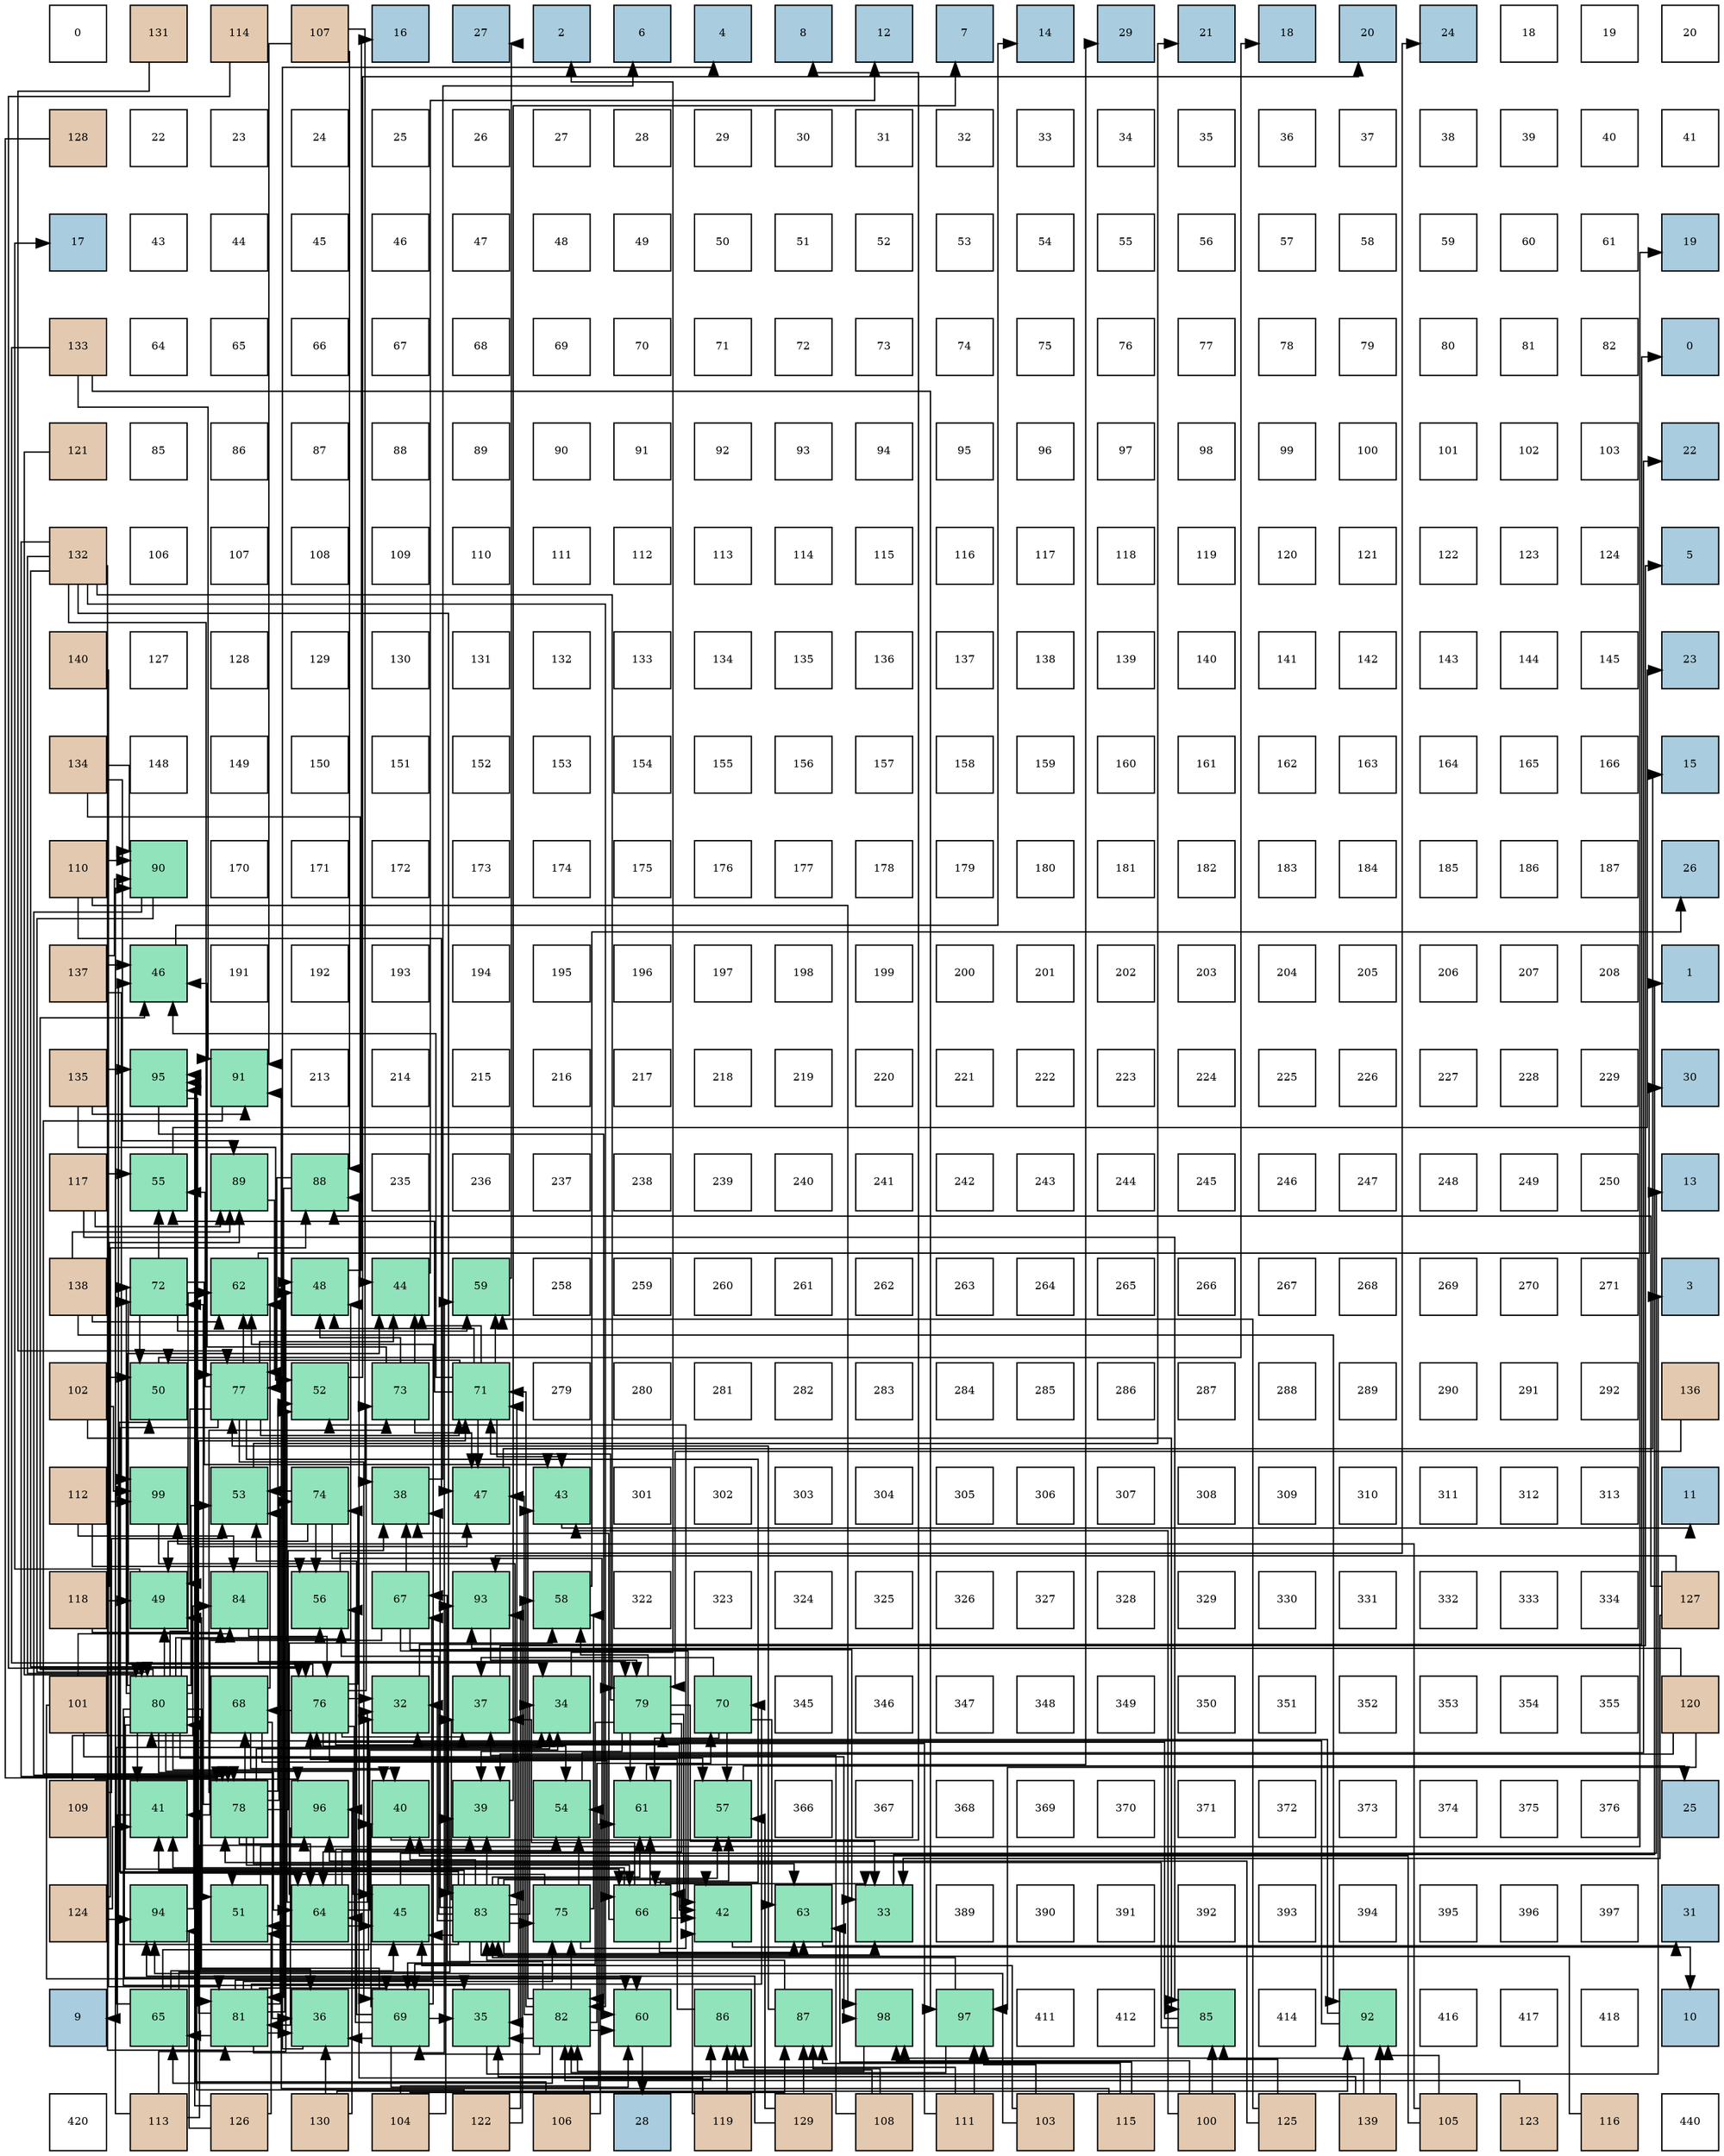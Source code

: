digraph layout{
 rankdir=TB;
 splines=ortho;
 node [style=filled shape=square fixedsize=true width=0.6];
0[label="0", fontsize=8, fillcolor="#ffffff"];
1[label="131", fontsize=8, fillcolor="#e3c9af"];
2[label="114", fontsize=8, fillcolor="#e3c9af"];
3[label="107", fontsize=8, fillcolor="#e3c9af"];
4[label="16", fontsize=8, fillcolor="#a9ccde"];
5[label="27", fontsize=8, fillcolor="#a9ccde"];
6[label="2", fontsize=8, fillcolor="#a9ccde"];
7[label="6", fontsize=8, fillcolor="#a9ccde"];
8[label="4", fontsize=8, fillcolor="#a9ccde"];
9[label="8", fontsize=8, fillcolor="#a9ccde"];
10[label="12", fontsize=8, fillcolor="#a9ccde"];
11[label="7", fontsize=8, fillcolor="#a9ccde"];
12[label="14", fontsize=8, fillcolor="#a9ccde"];
13[label="29", fontsize=8, fillcolor="#a9ccde"];
14[label="21", fontsize=8, fillcolor="#a9ccde"];
15[label="18", fontsize=8, fillcolor="#a9ccde"];
16[label="20", fontsize=8, fillcolor="#a9ccde"];
17[label="24", fontsize=8, fillcolor="#a9ccde"];
18[label="18", fontsize=8, fillcolor="#ffffff"];
19[label="19", fontsize=8, fillcolor="#ffffff"];
20[label="20", fontsize=8, fillcolor="#ffffff"];
21[label="128", fontsize=8, fillcolor="#e3c9af"];
22[label="22", fontsize=8, fillcolor="#ffffff"];
23[label="23", fontsize=8, fillcolor="#ffffff"];
24[label="24", fontsize=8, fillcolor="#ffffff"];
25[label="25", fontsize=8, fillcolor="#ffffff"];
26[label="26", fontsize=8, fillcolor="#ffffff"];
27[label="27", fontsize=8, fillcolor="#ffffff"];
28[label="28", fontsize=8, fillcolor="#ffffff"];
29[label="29", fontsize=8, fillcolor="#ffffff"];
30[label="30", fontsize=8, fillcolor="#ffffff"];
31[label="31", fontsize=8, fillcolor="#ffffff"];
32[label="32", fontsize=8, fillcolor="#ffffff"];
33[label="33", fontsize=8, fillcolor="#ffffff"];
34[label="34", fontsize=8, fillcolor="#ffffff"];
35[label="35", fontsize=8, fillcolor="#ffffff"];
36[label="36", fontsize=8, fillcolor="#ffffff"];
37[label="37", fontsize=8, fillcolor="#ffffff"];
38[label="38", fontsize=8, fillcolor="#ffffff"];
39[label="39", fontsize=8, fillcolor="#ffffff"];
40[label="40", fontsize=8, fillcolor="#ffffff"];
41[label="41", fontsize=8, fillcolor="#ffffff"];
42[label="17", fontsize=8, fillcolor="#a9ccde"];
43[label="43", fontsize=8, fillcolor="#ffffff"];
44[label="44", fontsize=8, fillcolor="#ffffff"];
45[label="45", fontsize=8, fillcolor="#ffffff"];
46[label="46", fontsize=8, fillcolor="#ffffff"];
47[label="47", fontsize=8, fillcolor="#ffffff"];
48[label="48", fontsize=8, fillcolor="#ffffff"];
49[label="49", fontsize=8, fillcolor="#ffffff"];
50[label="50", fontsize=8, fillcolor="#ffffff"];
51[label="51", fontsize=8, fillcolor="#ffffff"];
52[label="52", fontsize=8, fillcolor="#ffffff"];
53[label="53", fontsize=8, fillcolor="#ffffff"];
54[label="54", fontsize=8, fillcolor="#ffffff"];
55[label="55", fontsize=8, fillcolor="#ffffff"];
56[label="56", fontsize=8, fillcolor="#ffffff"];
57[label="57", fontsize=8, fillcolor="#ffffff"];
58[label="58", fontsize=8, fillcolor="#ffffff"];
59[label="59", fontsize=8, fillcolor="#ffffff"];
60[label="60", fontsize=8, fillcolor="#ffffff"];
61[label="61", fontsize=8, fillcolor="#ffffff"];
62[label="19", fontsize=8, fillcolor="#a9ccde"];
63[label="133", fontsize=8, fillcolor="#e3c9af"];
64[label="64", fontsize=8, fillcolor="#ffffff"];
65[label="65", fontsize=8, fillcolor="#ffffff"];
66[label="66", fontsize=8, fillcolor="#ffffff"];
67[label="67", fontsize=8, fillcolor="#ffffff"];
68[label="68", fontsize=8, fillcolor="#ffffff"];
69[label="69", fontsize=8, fillcolor="#ffffff"];
70[label="70", fontsize=8, fillcolor="#ffffff"];
71[label="71", fontsize=8, fillcolor="#ffffff"];
72[label="72", fontsize=8, fillcolor="#ffffff"];
73[label="73", fontsize=8, fillcolor="#ffffff"];
74[label="74", fontsize=8, fillcolor="#ffffff"];
75[label="75", fontsize=8, fillcolor="#ffffff"];
76[label="76", fontsize=8, fillcolor="#ffffff"];
77[label="77", fontsize=8, fillcolor="#ffffff"];
78[label="78", fontsize=8, fillcolor="#ffffff"];
79[label="79", fontsize=8, fillcolor="#ffffff"];
80[label="80", fontsize=8, fillcolor="#ffffff"];
81[label="81", fontsize=8, fillcolor="#ffffff"];
82[label="82", fontsize=8, fillcolor="#ffffff"];
83[label="0", fontsize=8, fillcolor="#a9ccde"];
84[label="121", fontsize=8, fillcolor="#e3c9af"];
85[label="85", fontsize=8, fillcolor="#ffffff"];
86[label="86", fontsize=8, fillcolor="#ffffff"];
87[label="87", fontsize=8, fillcolor="#ffffff"];
88[label="88", fontsize=8, fillcolor="#ffffff"];
89[label="89", fontsize=8, fillcolor="#ffffff"];
90[label="90", fontsize=8, fillcolor="#ffffff"];
91[label="91", fontsize=8, fillcolor="#ffffff"];
92[label="92", fontsize=8, fillcolor="#ffffff"];
93[label="93", fontsize=8, fillcolor="#ffffff"];
94[label="94", fontsize=8, fillcolor="#ffffff"];
95[label="95", fontsize=8, fillcolor="#ffffff"];
96[label="96", fontsize=8, fillcolor="#ffffff"];
97[label="97", fontsize=8, fillcolor="#ffffff"];
98[label="98", fontsize=8, fillcolor="#ffffff"];
99[label="99", fontsize=8, fillcolor="#ffffff"];
100[label="100", fontsize=8, fillcolor="#ffffff"];
101[label="101", fontsize=8, fillcolor="#ffffff"];
102[label="102", fontsize=8, fillcolor="#ffffff"];
103[label="103", fontsize=8, fillcolor="#ffffff"];
104[label="22", fontsize=8, fillcolor="#a9ccde"];
105[label="132", fontsize=8, fillcolor="#e3c9af"];
106[label="106", fontsize=8, fillcolor="#ffffff"];
107[label="107", fontsize=8, fillcolor="#ffffff"];
108[label="108", fontsize=8, fillcolor="#ffffff"];
109[label="109", fontsize=8, fillcolor="#ffffff"];
110[label="110", fontsize=8, fillcolor="#ffffff"];
111[label="111", fontsize=8, fillcolor="#ffffff"];
112[label="112", fontsize=8, fillcolor="#ffffff"];
113[label="113", fontsize=8, fillcolor="#ffffff"];
114[label="114", fontsize=8, fillcolor="#ffffff"];
115[label="115", fontsize=8, fillcolor="#ffffff"];
116[label="116", fontsize=8, fillcolor="#ffffff"];
117[label="117", fontsize=8, fillcolor="#ffffff"];
118[label="118", fontsize=8, fillcolor="#ffffff"];
119[label="119", fontsize=8, fillcolor="#ffffff"];
120[label="120", fontsize=8, fillcolor="#ffffff"];
121[label="121", fontsize=8, fillcolor="#ffffff"];
122[label="122", fontsize=8, fillcolor="#ffffff"];
123[label="123", fontsize=8, fillcolor="#ffffff"];
124[label="124", fontsize=8, fillcolor="#ffffff"];
125[label="5", fontsize=8, fillcolor="#a9ccde"];
126[label="140", fontsize=8, fillcolor="#e3c9af"];
127[label="127", fontsize=8, fillcolor="#ffffff"];
128[label="128", fontsize=8, fillcolor="#ffffff"];
129[label="129", fontsize=8, fillcolor="#ffffff"];
130[label="130", fontsize=8, fillcolor="#ffffff"];
131[label="131", fontsize=8, fillcolor="#ffffff"];
132[label="132", fontsize=8, fillcolor="#ffffff"];
133[label="133", fontsize=8, fillcolor="#ffffff"];
134[label="134", fontsize=8, fillcolor="#ffffff"];
135[label="135", fontsize=8, fillcolor="#ffffff"];
136[label="136", fontsize=8, fillcolor="#ffffff"];
137[label="137", fontsize=8, fillcolor="#ffffff"];
138[label="138", fontsize=8, fillcolor="#ffffff"];
139[label="139", fontsize=8, fillcolor="#ffffff"];
140[label="140", fontsize=8, fillcolor="#ffffff"];
141[label="141", fontsize=8, fillcolor="#ffffff"];
142[label="142", fontsize=8, fillcolor="#ffffff"];
143[label="143", fontsize=8, fillcolor="#ffffff"];
144[label="144", fontsize=8, fillcolor="#ffffff"];
145[label="145", fontsize=8, fillcolor="#ffffff"];
146[label="23", fontsize=8, fillcolor="#a9ccde"];
147[label="134", fontsize=8, fillcolor="#e3c9af"];
148[label="148", fontsize=8, fillcolor="#ffffff"];
149[label="149", fontsize=8, fillcolor="#ffffff"];
150[label="150", fontsize=8, fillcolor="#ffffff"];
151[label="151", fontsize=8, fillcolor="#ffffff"];
152[label="152", fontsize=8, fillcolor="#ffffff"];
153[label="153", fontsize=8, fillcolor="#ffffff"];
154[label="154", fontsize=8, fillcolor="#ffffff"];
155[label="155", fontsize=8, fillcolor="#ffffff"];
156[label="156", fontsize=8, fillcolor="#ffffff"];
157[label="157", fontsize=8, fillcolor="#ffffff"];
158[label="158", fontsize=8, fillcolor="#ffffff"];
159[label="159", fontsize=8, fillcolor="#ffffff"];
160[label="160", fontsize=8, fillcolor="#ffffff"];
161[label="161", fontsize=8, fillcolor="#ffffff"];
162[label="162", fontsize=8, fillcolor="#ffffff"];
163[label="163", fontsize=8, fillcolor="#ffffff"];
164[label="164", fontsize=8, fillcolor="#ffffff"];
165[label="165", fontsize=8, fillcolor="#ffffff"];
166[label="166", fontsize=8, fillcolor="#ffffff"];
167[label="15", fontsize=8, fillcolor="#a9ccde"];
168[label="110", fontsize=8, fillcolor="#e3c9af"];
169[label="90", fontsize=8, fillcolor="#91e3bb"];
170[label="170", fontsize=8, fillcolor="#ffffff"];
171[label="171", fontsize=8, fillcolor="#ffffff"];
172[label="172", fontsize=8, fillcolor="#ffffff"];
173[label="173", fontsize=8, fillcolor="#ffffff"];
174[label="174", fontsize=8, fillcolor="#ffffff"];
175[label="175", fontsize=8, fillcolor="#ffffff"];
176[label="176", fontsize=8, fillcolor="#ffffff"];
177[label="177", fontsize=8, fillcolor="#ffffff"];
178[label="178", fontsize=8, fillcolor="#ffffff"];
179[label="179", fontsize=8, fillcolor="#ffffff"];
180[label="180", fontsize=8, fillcolor="#ffffff"];
181[label="181", fontsize=8, fillcolor="#ffffff"];
182[label="182", fontsize=8, fillcolor="#ffffff"];
183[label="183", fontsize=8, fillcolor="#ffffff"];
184[label="184", fontsize=8, fillcolor="#ffffff"];
185[label="185", fontsize=8, fillcolor="#ffffff"];
186[label="186", fontsize=8, fillcolor="#ffffff"];
187[label="187", fontsize=8, fillcolor="#ffffff"];
188[label="26", fontsize=8, fillcolor="#a9ccde"];
189[label="137", fontsize=8, fillcolor="#e3c9af"];
190[label="46", fontsize=8, fillcolor="#91e3bb"];
191[label="191", fontsize=8, fillcolor="#ffffff"];
192[label="192", fontsize=8, fillcolor="#ffffff"];
193[label="193", fontsize=8, fillcolor="#ffffff"];
194[label="194", fontsize=8, fillcolor="#ffffff"];
195[label="195", fontsize=8, fillcolor="#ffffff"];
196[label="196", fontsize=8, fillcolor="#ffffff"];
197[label="197", fontsize=8, fillcolor="#ffffff"];
198[label="198", fontsize=8, fillcolor="#ffffff"];
199[label="199", fontsize=8, fillcolor="#ffffff"];
200[label="200", fontsize=8, fillcolor="#ffffff"];
201[label="201", fontsize=8, fillcolor="#ffffff"];
202[label="202", fontsize=8, fillcolor="#ffffff"];
203[label="203", fontsize=8, fillcolor="#ffffff"];
204[label="204", fontsize=8, fillcolor="#ffffff"];
205[label="205", fontsize=8, fillcolor="#ffffff"];
206[label="206", fontsize=8, fillcolor="#ffffff"];
207[label="207", fontsize=8, fillcolor="#ffffff"];
208[label="208", fontsize=8, fillcolor="#ffffff"];
209[label="1", fontsize=8, fillcolor="#a9ccde"];
210[label="135", fontsize=8, fillcolor="#e3c9af"];
211[label="95", fontsize=8, fillcolor="#91e3bb"];
212[label="91", fontsize=8, fillcolor="#91e3bb"];
213[label="213", fontsize=8, fillcolor="#ffffff"];
214[label="214", fontsize=8, fillcolor="#ffffff"];
215[label="215", fontsize=8, fillcolor="#ffffff"];
216[label="216", fontsize=8, fillcolor="#ffffff"];
217[label="217", fontsize=8, fillcolor="#ffffff"];
218[label="218", fontsize=8, fillcolor="#ffffff"];
219[label="219", fontsize=8, fillcolor="#ffffff"];
220[label="220", fontsize=8, fillcolor="#ffffff"];
221[label="221", fontsize=8, fillcolor="#ffffff"];
222[label="222", fontsize=8, fillcolor="#ffffff"];
223[label="223", fontsize=8, fillcolor="#ffffff"];
224[label="224", fontsize=8, fillcolor="#ffffff"];
225[label="225", fontsize=8, fillcolor="#ffffff"];
226[label="226", fontsize=8, fillcolor="#ffffff"];
227[label="227", fontsize=8, fillcolor="#ffffff"];
228[label="228", fontsize=8, fillcolor="#ffffff"];
229[label="229", fontsize=8, fillcolor="#ffffff"];
230[label="30", fontsize=8, fillcolor="#a9ccde"];
231[label="117", fontsize=8, fillcolor="#e3c9af"];
232[label="55", fontsize=8, fillcolor="#91e3bb"];
233[label="89", fontsize=8, fillcolor="#91e3bb"];
234[label="88", fontsize=8, fillcolor="#91e3bb"];
235[label="235", fontsize=8, fillcolor="#ffffff"];
236[label="236", fontsize=8, fillcolor="#ffffff"];
237[label="237", fontsize=8, fillcolor="#ffffff"];
238[label="238", fontsize=8, fillcolor="#ffffff"];
239[label="239", fontsize=8, fillcolor="#ffffff"];
240[label="240", fontsize=8, fillcolor="#ffffff"];
241[label="241", fontsize=8, fillcolor="#ffffff"];
242[label="242", fontsize=8, fillcolor="#ffffff"];
243[label="243", fontsize=8, fillcolor="#ffffff"];
244[label="244", fontsize=8, fillcolor="#ffffff"];
245[label="245", fontsize=8, fillcolor="#ffffff"];
246[label="246", fontsize=8, fillcolor="#ffffff"];
247[label="247", fontsize=8, fillcolor="#ffffff"];
248[label="248", fontsize=8, fillcolor="#ffffff"];
249[label="249", fontsize=8, fillcolor="#ffffff"];
250[label="250", fontsize=8, fillcolor="#ffffff"];
251[label="13", fontsize=8, fillcolor="#a9ccde"];
252[label="138", fontsize=8, fillcolor="#e3c9af"];
253[label="72", fontsize=8, fillcolor="#91e3bb"];
254[label="62", fontsize=8, fillcolor="#91e3bb"];
255[label="48", fontsize=8, fillcolor="#91e3bb"];
256[label="44", fontsize=8, fillcolor="#91e3bb"];
257[label="59", fontsize=8, fillcolor="#91e3bb"];
258[label="258", fontsize=8, fillcolor="#ffffff"];
259[label="259", fontsize=8, fillcolor="#ffffff"];
260[label="260", fontsize=8, fillcolor="#ffffff"];
261[label="261", fontsize=8, fillcolor="#ffffff"];
262[label="262", fontsize=8, fillcolor="#ffffff"];
263[label="263", fontsize=8, fillcolor="#ffffff"];
264[label="264", fontsize=8, fillcolor="#ffffff"];
265[label="265", fontsize=8, fillcolor="#ffffff"];
266[label="266", fontsize=8, fillcolor="#ffffff"];
267[label="267", fontsize=8, fillcolor="#ffffff"];
268[label="268", fontsize=8, fillcolor="#ffffff"];
269[label="269", fontsize=8, fillcolor="#ffffff"];
270[label="270", fontsize=8, fillcolor="#ffffff"];
271[label="271", fontsize=8, fillcolor="#ffffff"];
272[label="3", fontsize=8, fillcolor="#a9ccde"];
273[label="102", fontsize=8, fillcolor="#e3c9af"];
274[label="50", fontsize=8, fillcolor="#91e3bb"];
275[label="77", fontsize=8, fillcolor="#91e3bb"];
276[label="52", fontsize=8, fillcolor="#91e3bb"];
277[label="73", fontsize=8, fillcolor="#91e3bb"];
278[label="71", fontsize=8, fillcolor="#91e3bb"];
279[label="279", fontsize=8, fillcolor="#ffffff"];
280[label="280", fontsize=8, fillcolor="#ffffff"];
281[label="281", fontsize=8, fillcolor="#ffffff"];
282[label="282", fontsize=8, fillcolor="#ffffff"];
283[label="283", fontsize=8, fillcolor="#ffffff"];
284[label="284", fontsize=8, fillcolor="#ffffff"];
285[label="285", fontsize=8, fillcolor="#ffffff"];
286[label="286", fontsize=8, fillcolor="#ffffff"];
287[label="287", fontsize=8, fillcolor="#ffffff"];
288[label="288", fontsize=8, fillcolor="#ffffff"];
289[label="289", fontsize=8, fillcolor="#ffffff"];
290[label="290", fontsize=8, fillcolor="#ffffff"];
291[label="291", fontsize=8, fillcolor="#ffffff"];
292[label="292", fontsize=8, fillcolor="#ffffff"];
293[label="136", fontsize=8, fillcolor="#e3c9af"];
294[label="112", fontsize=8, fillcolor="#e3c9af"];
295[label="99", fontsize=8, fillcolor="#91e3bb"];
296[label="53", fontsize=8, fillcolor="#91e3bb"];
297[label="74", fontsize=8, fillcolor="#91e3bb"];
298[label="38", fontsize=8, fillcolor="#91e3bb"];
299[label="47", fontsize=8, fillcolor="#91e3bb"];
300[label="43", fontsize=8, fillcolor="#91e3bb"];
301[label="301", fontsize=8, fillcolor="#ffffff"];
302[label="302", fontsize=8, fillcolor="#ffffff"];
303[label="303", fontsize=8, fillcolor="#ffffff"];
304[label="304", fontsize=8, fillcolor="#ffffff"];
305[label="305", fontsize=8, fillcolor="#ffffff"];
306[label="306", fontsize=8, fillcolor="#ffffff"];
307[label="307", fontsize=8, fillcolor="#ffffff"];
308[label="308", fontsize=8, fillcolor="#ffffff"];
309[label="309", fontsize=8, fillcolor="#ffffff"];
310[label="310", fontsize=8, fillcolor="#ffffff"];
311[label="311", fontsize=8, fillcolor="#ffffff"];
312[label="312", fontsize=8, fillcolor="#ffffff"];
313[label="313", fontsize=8, fillcolor="#ffffff"];
314[label="11", fontsize=8, fillcolor="#a9ccde"];
315[label="118", fontsize=8, fillcolor="#e3c9af"];
316[label="49", fontsize=8, fillcolor="#91e3bb"];
317[label="84", fontsize=8, fillcolor="#91e3bb"];
318[label="56", fontsize=8, fillcolor="#91e3bb"];
319[label="67", fontsize=8, fillcolor="#91e3bb"];
320[label="93", fontsize=8, fillcolor="#91e3bb"];
321[label="58", fontsize=8, fillcolor="#91e3bb"];
322[label="322", fontsize=8, fillcolor="#ffffff"];
323[label="323", fontsize=8, fillcolor="#ffffff"];
324[label="324", fontsize=8, fillcolor="#ffffff"];
325[label="325", fontsize=8, fillcolor="#ffffff"];
326[label="326", fontsize=8, fillcolor="#ffffff"];
327[label="327", fontsize=8, fillcolor="#ffffff"];
328[label="328", fontsize=8, fillcolor="#ffffff"];
329[label="329", fontsize=8, fillcolor="#ffffff"];
330[label="330", fontsize=8, fillcolor="#ffffff"];
331[label="331", fontsize=8, fillcolor="#ffffff"];
332[label="332", fontsize=8, fillcolor="#ffffff"];
333[label="333", fontsize=8, fillcolor="#ffffff"];
334[label="334", fontsize=8, fillcolor="#ffffff"];
335[label="127", fontsize=8, fillcolor="#e3c9af"];
336[label="101", fontsize=8, fillcolor="#e3c9af"];
337[label="80", fontsize=8, fillcolor="#91e3bb"];
338[label="68", fontsize=8, fillcolor="#91e3bb"];
339[label="76", fontsize=8, fillcolor="#91e3bb"];
340[label="32", fontsize=8, fillcolor="#91e3bb"];
341[label="37", fontsize=8, fillcolor="#91e3bb"];
342[label="34", fontsize=8, fillcolor="#91e3bb"];
343[label="79", fontsize=8, fillcolor="#91e3bb"];
344[label="70", fontsize=8, fillcolor="#91e3bb"];
345[label="345", fontsize=8, fillcolor="#ffffff"];
346[label="346", fontsize=8, fillcolor="#ffffff"];
347[label="347", fontsize=8, fillcolor="#ffffff"];
348[label="348", fontsize=8, fillcolor="#ffffff"];
349[label="349", fontsize=8, fillcolor="#ffffff"];
350[label="350", fontsize=8, fillcolor="#ffffff"];
351[label="351", fontsize=8, fillcolor="#ffffff"];
352[label="352", fontsize=8, fillcolor="#ffffff"];
353[label="353", fontsize=8, fillcolor="#ffffff"];
354[label="354", fontsize=8, fillcolor="#ffffff"];
355[label="355", fontsize=8, fillcolor="#ffffff"];
356[label="120", fontsize=8, fillcolor="#e3c9af"];
357[label="109", fontsize=8, fillcolor="#e3c9af"];
358[label="41", fontsize=8, fillcolor="#91e3bb"];
359[label="78", fontsize=8, fillcolor="#91e3bb"];
360[label="96", fontsize=8, fillcolor="#91e3bb"];
361[label="40", fontsize=8, fillcolor="#91e3bb"];
362[label="39", fontsize=8, fillcolor="#91e3bb"];
363[label="54", fontsize=8, fillcolor="#91e3bb"];
364[label="61", fontsize=8, fillcolor="#91e3bb"];
365[label="57", fontsize=8, fillcolor="#91e3bb"];
366[label="366", fontsize=8, fillcolor="#ffffff"];
367[label="367", fontsize=8, fillcolor="#ffffff"];
368[label="368", fontsize=8, fillcolor="#ffffff"];
369[label="369", fontsize=8, fillcolor="#ffffff"];
370[label="370", fontsize=8, fillcolor="#ffffff"];
371[label="371", fontsize=8, fillcolor="#ffffff"];
372[label="372", fontsize=8, fillcolor="#ffffff"];
373[label="373", fontsize=8, fillcolor="#ffffff"];
374[label="374", fontsize=8, fillcolor="#ffffff"];
375[label="375", fontsize=8, fillcolor="#ffffff"];
376[label="376", fontsize=8, fillcolor="#ffffff"];
377[label="25", fontsize=8, fillcolor="#a9ccde"];
378[label="124", fontsize=8, fillcolor="#e3c9af"];
379[label="94", fontsize=8, fillcolor="#91e3bb"];
380[label="51", fontsize=8, fillcolor="#91e3bb"];
381[label="64", fontsize=8, fillcolor="#91e3bb"];
382[label="45", fontsize=8, fillcolor="#91e3bb"];
383[label="83", fontsize=8, fillcolor="#91e3bb"];
384[label="75", fontsize=8, fillcolor="#91e3bb"];
385[label="66", fontsize=8, fillcolor="#91e3bb"];
386[label="42", fontsize=8, fillcolor="#91e3bb"];
387[label="63", fontsize=8, fillcolor="#91e3bb"];
388[label="33", fontsize=8, fillcolor="#91e3bb"];
389[label="389", fontsize=8, fillcolor="#ffffff"];
390[label="390", fontsize=8, fillcolor="#ffffff"];
391[label="391", fontsize=8, fillcolor="#ffffff"];
392[label="392", fontsize=8, fillcolor="#ffffff"];
393[label="393", fontsize=8, fillcolor="#ffffff"];
394[label="394", fontsize=8, fillcolor="#ffffff"];
395[label="395", fontsize=8, fillcolor="#ffffff"];
396[label="396", fontsize=8, fillcolor="#ffffff"];
397[label="397", fontsize=8, fillcolor="#ffffff"];
398[label="31", fontsize=8, fillcolor="#a9ccde"];
399[label="9", fontsize=8, fillcolor="#a9ccde"];
400[label="65", fontsize=8, fillcolor="#91e3bb"];
401[label="81", fontsize=8, fillcolor="#91e3bb"];
402[label="36", fontsize=8, fillcolor="#91e3bb"];
403[label="69", fontsize=8, fillcolor="#91e3bb"];
404[label="35", fontsize=8, fillcolor="#91e3bb"];
405[label="82", fontsize=8, fillcolor="#91e3bb"];
406[label="60", fontsize=8, fillcolor="#91e3bb"];
407[label="86", fontsize=8, fillcolor="#91e3bb"];
408[label="87", fontsize=8, fillcolor="#91e3bb"];
409[label="98", fontsize=8, fillcolor="#91e3bb"];
410[label="97", fontsize=8, fillcolor="#91e3bb"];
411[label="411", fontsize=8, fillcolor="#ffffff"];
412[label="412", fontsize=8, fillcolor="#ffffff"];
413[label="85", fontsize=8, fillcolor="#91e3bb"];
414[label="414", fontsize=8, fillcolor="#ffffff"];
415[label="92", fontsize=8, fillcolor="#91e3bb"];
416[label="416", fontsize=8, fillcolor="#ffffff"];
417[label="417", fontsize=8, fillcolor="#ffffff"];
418[label="418", fontsize=8, fillcolor="#ffffff"];
419[label="10", fontsize=8, fillcolor="#a9ccde"];
420[label="420", fontsize=8, fillcolor="#ffffff"];
421[label="113", fontsize=8, fillcolor="#e3c9af"];
422[label="126", fontsize=8, fillcolor="#e3c9af"];
423[label="130", fontsize=8, fillcolor="#e3c9af"];
424[label="104", fontsize=8, fillcolor="#e3c9af"];
425[label="122", fontsize=8, fillcolor="#e3c9af"];
426[label="106", fontsize=8, fillcolor="#e3c9af"];
427[label="28", fontsize=8, fillcolor="#a9ccde"];
428[label="119", fontsize=8, fillcolor="#e3c9af"];
429[label="129", fontsize=8, fillcolor="#e3c9af"];
430[label="108", fontsize=8, fillcolor="#e3c9af"];
431[label="111", fontsize=8, fillcolor="#e3c9af"];
432[label="103", fontsize=8, fillcolor="#e3c9af"];
433[label="115", fontsize=8, fillcolor="#e3c9af"];
434[label="100", fontsize=8, fillcolor="#e3c9af"];
435[label="125", fontsize=8, fillcolor="#e3c9af"];
436[label="139", fontsize=8, fillcolor="#e3c9af"];
437[label="105", fontsize=8, fillcolor="#e3c9af"];
438[label="123", fontsize=8, fillcolor="#e3c9af"];
439[label="116", fontsize=8, fillcolor="#e3c9af"];
440[label="440", fontsize=8, fillcolor="#ffffff"];
edge [constraint=false, style=vis];340 -> 83;
388 -> 209;
342 -> 6;
404 -> 272;
402 -> 8;
341 -> 125;
298 -> 7;
362 -> 11;
361 -> 9;
358 -> 399;
386 -> 419;
300 -> 314;
256 -> 10;
382 -> 251;
190 -> 12;
299 -> 167;
255 -> 4;
316 -> 42;
274 -> 15;
380 -> 62;
276 -> 16;
296 -> 14;
363 -> 104;
232 -> 146;
318 -> 17;
365 -> 377;
321 -> 188;
257 -> 5;
406 -> 427;
364 -> 13;
254 -> 230;
387 -> 398;
381 -> 340;
381 -> 342;
381 -> 362;
381 -> 382;
381 -> 380;
381 -> 276;
381 -> 363;
381 -> 321;
400 -> 340;
400 -> 342;
400 -> 362;
400 -> 382;
385 -> 388;
385 -> 341;
385 -> 298;
385 -> 358;
385 -> 386;
385 -> 365;
385 -> 364;
385 -> 387;
319 -> 388;
319 -> 298;
319 -> 358;
319 -> 386;
338 -> 404;
338 -> 402;
338 -> 361;
338 -> 254;
403 -> 404;
403 -> 402;
403 -> 361;
403 -> 316;
403 -> 296;
403 -> 318;
403 -> 406;
403 -> 254;
344 -> 341;
344 -> 365;
344 -> 364;
344 -> 387;
278 -> 300;
278 -> 256;
278 -> 190;
278 -> 299;
278 -> 255;
278 -> 274;
278 -> 232;
278 -> 257;
253 -> 300;
253 -> 274;
253 -> 232;
253 -> 257;
277 -> 256;
277 -> 190;
277 -> 299;
277 -> 255;
297 -> 316;
297 -> 296;
297 -> 318;
297 -> 406;
384 -> 380;
384 -> 276;
384 -> 363;
384 -> 321;
339 -> 340;
339 -> 341;
339 -> 386;
339 -> 363;
339 -> 381;
339 -> 385;
339 -> 338;
339 -> 253;
339 -> 277;
339 -> 297;
275 -> 256;
275 -> 316;
275 -> 232;
275 -> 254;
275 -> 381;
275 -> 385;
275 -> 403;
275 -> 278;
359 -> 342;
359 -> 298;
359 -> 276;
359 -> 387;
359 -> 381;
359 -> 385;
359 -> 338;
359 -> 253;
359 -> 277;
359 -> 297;
343 -> 388;
343 -> 362;
343 -> 321;
343 -> 364;
343 -> 381;
343 -> 385;
343 -> 403;
343 -> 278;
337 -> 404;
337 -> 402;
337 -> 361;
337 -> 358;
337 -> 256;
337 -> 382;
337 -> 190;
337 -> 299;
337 -> 255;
337 -> 316;
337 -> 380;
337 -> 296;
337 -> 318;
337 -> 365;
337 -> 406;
337 -> 254;
337 -> 381;
337 -> 385;
337 -> 253;
401 -> 402;
401 -> 255;
401 -> 296;
401 -> 257;
401 -> 400;
401 -> 319;
401 -> 403;
401 -> 344;
401 -> 278;
401 -> 384;
405 -> 404;
405 -> 300;
405 -> 299;
405 -> 406;
405 -> 400;
405 -> 319;
405 -> 403;
405 -> 344;
405 -> 278;
405 -> 384;
383 -> 340;
383 -> 388;
383 -> 342;
383 -> 341;
383 -> 298;
383 -> 362;
383 -> 361;
383 -> 358;
383 -> 386;
383 -> 382;
383 -> 190;
383 -> 274;
383 -> 318;
383 -> 365;
383 -> 364;
383 -> 387;
383 -> 403;
383 -> 278;
383 -> 384;
317 -> 339;
317 -> 343;
413 -> 339;
413 -> 359;
407 -> 339;
408 -> 275;
408 -> 383;
234 -> 275;
234 -> 401;
233 -> 275;
169 -> 359;
169 -> 337;
212 -> 359;
415 -> 343;
415 -> 337;
320 -> 343;
379 -> 337;
211 -> 401;
211 -> 405;
360 -> 401;
410 -> 405;
410 -> 383;
409 -> 405;
295 -> 383;
434 -> 300;
434 -> 413;
434 -> 409;
336 -> 406;
336 -> 317;
336 -> 409;
273 -> 274;
273 -> 413;
273 -> 295;
432 -> 382;
432 -> 379;
432 -> 410;
424 -> 364;
424 -> 408;
424 -> 320;
437 -> 361;
437 -> 415;
437 -> 295;
426 -> 363;
426 -> 407;
426 -> 211;
3 -> 298;
3 -> 234;
3 -> 212;
430 -> 341;
430 -> 407;
430 -> 408;
357 -> 296;
357 -> 317;
357 -> 360;
168 -> 299;
168 -> 169;
168 -> 409;
431 -> 340;
431 -> 407;
431 -> 410;
294 -> 318;
294 -> 317;
294 -> 295;
421 -> 255;
421 -> 169;
421 -> 360;
2 -> 339;
433 -> 387;
433 -> 408;
433 -> 212;
439 -> 383;
231 -> 232;
231 -> 413;
231 -> 233;
315 -> 316;
315 -> 317;
315 -> 233;
428 -> 386;
428 -> 407;
428 -> 234;
356 -> 362;
356 -> 320;
356 -> 410;
84 -> 337;
425 -> 321;
425 -> 320;
425 -> 211;
438 -> 405;
378 -> 358;
378 -> 234;
378 -> 379;
435 -> 257;
435 -> 413;
435 -> 360;
422 -> 380;
422 -> 379;
422 -> 211;
335 -> 388;
335 -> 234;
335 -> 320;
21 -> 359;
429 -> 365;
429 -> 408;
429 -> 379;
423 -> 402;
423 -> 415;
423 -> 360;
1 -> 275;
105 -> 339;
105 -> 275;
105 -> 359;
105 -> 343;
105 -> 337;
105 -> 401;
105 -> 405;
105 -> 383;
63 -> 342;
63 -> 212;
63 -> 410;
147 -> 256;
147 -> 233;
147 -> 169;
210 -> 276;
210 -> 212;
210 -> 211;
293 -> 343;
189 -> 190;
189 -> 169;
189 -> 295;
252 -> 254;
252 -> 233;
252 -> 415;
436 -> 404;
436 -> 415;
436 -> 409;
126 -> 401;
edge [constraint=true, style=invis];
0 -> 21 -> 42 -> 63 -> 84 -> 105 -> 126 -> 147 -> 168 -> 189 -> 210 -> 231 -> 252 -> 273 -> 294 -> 315 -> 336 -> 357 -> 378 -> 399 -> 420;
1 -> 22 -> 43 -> 64 -> 85 -> 106 -> 127 -> 148 -> 169 -> 190 -> 211 -> 232 -> 253 -> 274 -> 295 -> 316 -> 337 -> 358 -> 379 -> 400 -> 421;
2 -> 23 -> 44 -> 65 -> 86 -> 107 -> 128 -> 149 -> 170 -> 191 -> 212 -> 233 -> 254 -> 275 -> 296 -> 317 -> 338 -> 359 -> 380 -> 401 -> 422;
3 -> 24 -> 45 -> 66 -> 87 -> 108 -> 129 -> 150 -> 171 -> 192 -> 213 -> 234 -> 255 -> 276 -> 297 -> 318 -> 339 -> 360 -> 381 -> 402 -> 423;
4 -> 25 -> 46 -> 67 -> 88 -> 109 -> 130 -> 151 -> 172 -> 193 -> 214 -> 235 -> 256 -> 277 -> 298 -> 319 -> 340 -> 361 -> 382 -> 403 -> 424;
5 -> 26 -> 47 -> 68 -> 89 -> 110 -> 131 -> 152 -> 173 -> 194 -> 215 -> 236 -> 257 -> 278 -> 299 -> 320 -> 341 -> 362 -> 383 -> 404 -> 425;
6 -> 27 -> 48 -> 69 -> 90 -> 111 -> 132 -> 153 -> 174 -> 195 -> 216 -> 237 -> 258 -> 279 -> 300 -> 321 -> 342 -> 363 -> 384 -> 405 -> 426;
7 -> 28 -> 49 -> 70 -> 91 -> 112 -> 133 -> 154 -> 175 -> 196 -> 217 -> 238 -> 259 -> 280 -> 301 -> 322 -> 343 -> 364 -> 385 -> 406 -> 427;
8 -> 29 -> 50 -> 71 -> 92 -> 113 -> 134 -> 155 -> 176 -> 197 -> 218 -> 239 -> 260 -> 281 -> 302 -> 323 -> 344 -> 365 -> 386 -> 407 -> 428;
9 -> 30 -> 51 -> 72 -> 93 -> 114 -> 135 -> 156 -> 177 -> 198 -> 219 -> 240 -> 261 -> 282 -> 303 -> 324 -> 345 -> 366 -> 387 -> 408 -> 429;
10 -> 31 -> 52 -> 73 -> 94 -> 115 -> 136 -> 157 -> 178 -> 199 -> 220 -> 241 -> 262 -> 283 -> 304 -> 325 -> 346 -> 367 -> 388 -> 409 -> 430;
11 -> 32 -> 53 -> 74 -> 95 -> 116 -> 137 -> 158 -> 179 -> 200 -> 221 -> 242 -> 263 -> 284 -> 305 -> 326 -> 347 -> 368 -> 389 -> 410 -> 431;
12 -> 33 -> 54 -> 75 -> 96 -> 117 -> 138 -> 159 -> 180 -> 201 -> 222 -> 243 -> 264 -> 285 -> 306 -> 327 -> 348 -> 369 -> 390 -> 411 -> 432;
13 -> 34 -> 55 -> 76 -> 97 -> 118 -> 139 -> 160 -> 181 -> 202 -> 223 -> 244 -> 265 -> 286 -> 307 -> 328 -> 349 -> 370 -> 391 -> 412 -> 433;
14 -> 35 -> 56 -> 77 -> 98 -> 119 -> 140 -> 161 -> 182 -> 203 -> 224 -> 245 -> 266 -> 287 -> 308 -> 329 -> 350 -> 371 -> 392 -> 413 -> 434;
15 -> 36 -> 57 -> 78 -> 99 -> 120 -> 141 -> 162 -> 183 -> 204 -> 225 -> 246 -> 267 -> 288 -> 309 -> 330 -> 351 -> 372 -> 393 -> 414 -> 435;
16 -> 37 -> 58 -> 79 -> 100 -> 121 -> 142 -> 163 -> 184 -> 205 -> 226 -> 247 -> 268 -> 289 -> 310 -> 331 -> 352 -> 373 -> 394 -> 415 -> 436;
17 -> 38 -> 59 -> 80 -> 101 -> 122 -> 143 -> 164 -> 185 -> 206 -> 227 -> 248 -> 269 -> 290 -> 311 -> 332 -> 353 -> 374 -> 395 -> 416 -> 437;
18 -> 39 -> 60 -> 81 -> 102 -> 123 -> 144 -> 165 -> 186 -> 207 -> 228 -> 249 -> 270 -> 291 -> 312 -> 333 -> 354 -> 375 -> 396 -> 417 -> 438;
19 -> 40 -> 61 -> 82 -> 103 -> 124 -> 145 -> 166 -> 187 -> 208 -> 229 -> 250 -> 271 -> 292 -> 313 -> 334 -> 355 -> 376 -> 397 -> 418 -> 439;
20 -> 41 -> 62 -> 83 -> 104 -> 125 -> 146 -> 167 -> 188 -> 209 -> 230 -> 251 -> 272 -> 293 -> 314 -> 335 -> 356 -> 377 -> 398 -> 419 -> 440;
rank = same {0 -> 1 -> 2 -> 3 -> 4 -> 5 -> 6 -> 7 -> 8 -> 9 -> 10 -> 11 -> 12 -> 13 -> 14 -> 15 -> 16 -> 17 -> 18 -> 19 -> 20};
rank = same {21 -> 22 -> 23 -> 24 -> 25 -> 26 -> 27 -> 28 -> 29 -> 30 -> 31 -> 32 -> 33 -> 34 -> 35 -> 36 -> 37 -> 38 -> 39 -> 40 -> 41};
rank = same {42 -> 43 -> 44 -> 45 -> 46 -> 47 -> 48 -> 49 -> 50 -> 51 -> 52 -> 53 -> 54 -> 55 -> 56 -> 57 -> 58 -> 59 -> 60 -> 61 -> 62};
rank = same {63 -> 64 -> 65 -> 66 -> 67 -> 68 -> 69 -> 70 -> 71 -> 72 -> 73 -> 74 -> 75 -> 76 -> 77 -> 78 -> 79 -> 80 -> 81 -> 82 -> 83};
rank = same {84 -> 85 -> 86 -> 87 -> 88 -> 89 -> 90 -> 91 -> 92 -> 93 -> 94 -> 95 -> 96 -> 97 -> 98 -> 99 -> 100 -> 101 -> 102 -> 103 -> 104};
rank = same {105 -> 106 -> 107 -> 108 -> 109 -> 110 -> 111 -> 112 -> 113 -> 114 -> 115 -> 116 -> 117 -> 118 -> 119 -> 120 -> 121 -> 122 -> 123 -> 124 -> 125};
rank = same {126 -> 127 -> 128 -> 129 -> 130 -> 131 -> 132 -> 133 -> 134 -> 135 -> 136 -> 137 -> 138 -> 139 -> 140 -> 141 -> 142 -> 143 -> 144 -> 145 -> 146};
rank = same {147 -> 148 -> 149 -> 150 -> 151 -> 152 -> 153 -> 154 -> 155 -> 156 -> 157 -> 158 -> 159 -> 160 -> 161 -> 162 -> 163 -> 164 -> 165 -> 166 -> 167};
rank = same {168 -> 169 -> 170 -> 171 -> 172 -> 173 -> 174 -> 175 -> 176 -> 177 -> 178 -> 179 -> 180 -> 181 -> 182 -> 183 -> 184 -> 185 -> 186 -> 187 -> 188};
rank = same {189 -> 190 -> 191 -> 192 -> 193 -> 194 -> 195 -> 196 -> 197 -> 198 -> 199 -> 200 -> 201 -> 202 -> 203 -> 204 -> 205 -> 206 -> 207 -> 208 -> 209};
rank = same {210 -> 211 -> 212 -> 213 -> 214 -> 215 -> 216 -> 217 -> 218 -> 219 -> 220 -> 221 -> 222 -> 223 -> 224 -> 225 -> 226 -> 227 -> 228 -> 229 -> 230};
rank = same {231 -> 232 -> 233 -> 234 -> 235 -> 236 -> 237 -> 238 -> 239 -> 240 -> 241 -> 242 -> 243 -> 244 -> 245 -> 246 -> 247 -> 248 -> 249 -> 250 -> 251};
rank = same {252 -> 253 -> 254 -> 255 -> 256 -> 257 -> 258 -> 259 -> 260 -> 261 -> 262 -> 263 -> 264 -> 265 -> 266 -> 267 -> 268 -> 269 -> 270 -> 271 -> 272};
rank = same {273 -> 274 -> 275 -> 276 -> 277 -> 278 -> 279 -> 280 -> 281 -> 282 -> 283 -> 284 -> 285 -> 286 -> 287 -> 288 -> 289 -> 290 -> 291 -> 292 -> 293};
rank = same {294 -> 295 -> 296 -> 297 -> 298 -> 299 -> 300 -> 301 -> 302 -> 303 -> 304 -> 305 -> 306 -> 307 -> 308 -> 309 -> 310 -> 311 -> 312 -> 313 -> 314};
rank = same {315 -> 316 -> 317 -> 318 -> 319 -> 320 -> 321 -> 322 -> 323 -> 324 -> 325 -> 326 -> 327 -> 328 -> 329 -> 330 -> 331 -> 332 -> 333 -> 334 -> 335};
rank = same {336 -> 337 -> 338 -> 339 -> 340 -> 341 -> 342 -> 343 -> 344 -> 345 -> 346 -> 347 -> 348 -> 349 -> 350 -> 351 -> 352 -> 353 -> 354 -> 355 -> 356};
rank = same {357 -> 358 -> 359 -> 360 -> 361 -> 362 -> 363 -> 364 -> 365 -> 366 -> 367 -> 368 -> 369 -> 370 -> 371 -> 372 -> 373 -> 374 -> 375 -> 376 -> 377};
rank = same {378 -> 379 -> 380 -> 381 -> 382 -> 383 -> 384 -> 385 -> 386 -> 387 -> 388 -> 389 -> 390 -> 391 -> 392 -> 393 -> 394 -> 395 -> 396 -> 397 -> 398};
rank = same {399 -> 400 -> 401 -> 402 -> 403 -> 404 -> 405 -> 406 -> 407 -> 408 -> 409 -> 410 -> 411 -> 412 -> 413 -> 414 -> 415 -> 416 -> 417 -> 418 -> 419};
rank = same {420 -> 421 -> 422 -> 423 -> 424 -> 425 -> 426 -> 427 -> 428 -> 429 -> 430 -> 431 -> 432 -> 433 -> 434 -> 435 -> 436 -> 437 -> 438 -> 439 -> 440};
}